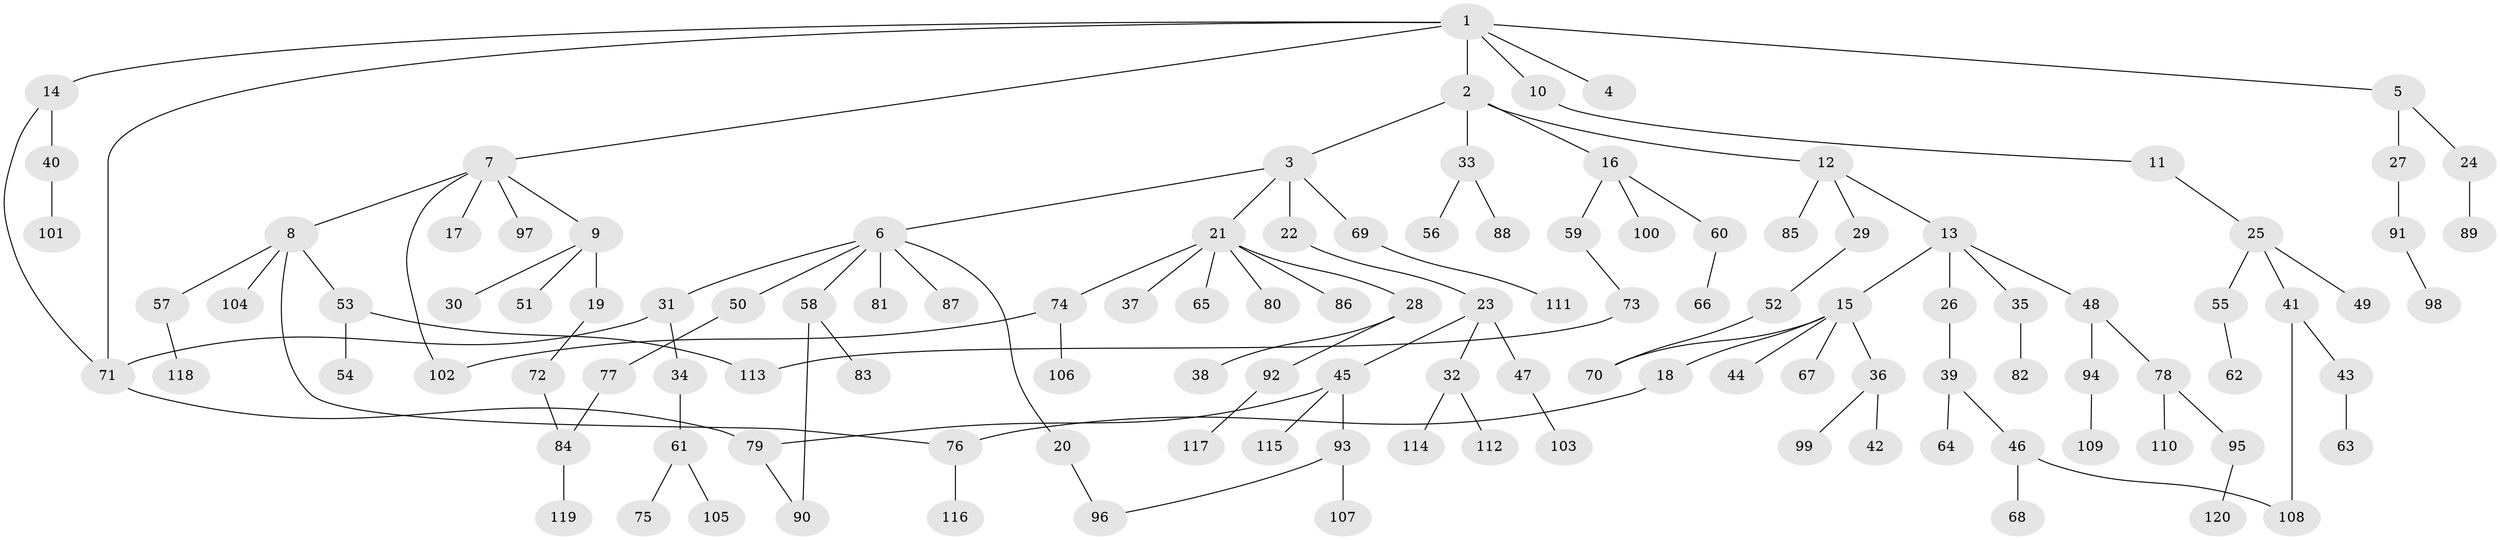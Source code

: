 // Generated by graph-tools (version 1.1) at 2025/10/02/27/25 16:10:52]
// undirected, 120 vertices, 130 edges
graph export_dot {
graph [start="1"]
  node [color=gray90,style=filled];
  1;
  2;
  3;
  4;
  5;
  6;
  7;
  8;
  9;
  10;
  11;
  12;
  13;
  14;
  15;
  16;
  17;
  18;
  19;
  20;
  21;
  22;
  23;
  24;
  25;
  26;
  27;
  28;
  29;
  30;
  31;
  32;
  33;
  34;
  35;
  36;
  37;
  38;
  39;
  40;
  41;
  42;
  43;
  44;
  45;
  46;
  47;
  48;
  49;
  50;
  51;
  52;
  53;
  54;
  55;
  56;
  57;
  58;
  59;
  60;
  61;
  62;
  63;
  64;
  65;
  66;
  67;
  68;
  69;
  70;
  71;
  72;
  73;
  74;
  75;
  76;
  77;
  78;
  79;
  80;
  81;
  82;
  83;
  84;
  85;
  86;
  87;
  88;
  89;
  90;
  91;
  92;
  93;
  94;
  95;
  96;
  97;
  98;
  99;
  100;
  101;
  102;
  103;
  104;
  105;
  106;
  107;
  108;
  109;
  110;
  111;
  112;
  113;
  114;
  115;
  116;
  117;
  118;
  119;
  120;
  1 -- 2;
  1 -- 4;
  1 -- 5;
  1 -- 7;
  1 -- 10;
  1 -- 14;
  1 -- 71;
  2 -- 3;
  2 -- 12;
  2 -- 16;
  2 -- 33;
  3 -- 6;
  3 -- 21;
  3 -- 22;
  3 -- 69;
  5 -- 24;
  5 -- 27;
  6 -- 20;
  6 -- 31;
  6 -- 50;
  6 -- 58;
  6 -- 81;
  6 -- 87;
  7 -- 8;
  7 -- 9;
  7 -- 17;
  7 -- 97;
  7 -- 102;
  8 -- 53;
  8 -- 57;
  8 -- 104;
  8 -- 76;
  9 -- 19;
  9 -- 30;
  9 -- 51;
  10 -- 11;
  11 -- 25;
  12 -- 13;
  12 -- 29;
  12 -- 85;
  13 -- 15;
  13 -- 26;
  13 -- 35;
  13 -- 48;
  14 -- 40;
  14 -- 71;
  15 -- 18;
  15 -- 36;
  15 -- 44;
  15 -- 67;
  15 -- 70;
  16 -- 59;
  16 -- 60;
  16 -- 100;
  18 -- 76;
  19 -- 72;
  20 -- 96;
  21 -- 28;
  21 -- 37;
  21 -- 65;
  21 -- 74;
  21 -- 80;
  21 -- 86;
  22 -- 23;
  23 -- 32;
  23 -- 45;
  23 -- 47;
  24 -- 89;
  25 -- 41;
  25 -- 49;
  25 -- 55;
  26 -- 39;
  27 -- 91;
  28 -- 38;
  28 -- 92;
  29 -- 52;
  31 -- 34;
  31 -- 71;
  32 -- 112;
  32 -- 114;
  33 -- 56;
  33 -- 88;
  34 -- 61;
  35 -- 82;
  36 -- 42;
  36 -- 99;
  39 -- 46;
  39 -- 64;
  40 -- 101;
  41 -- 43;
  41 -- 108;
  43 -- 63;
  45 -- 79;
  45 -- 93;
  45 -- 115;
  46 -- 68;
  46 -- 108;
  47 -- 103;
  48 -- 78;
  48 -- 94;
  50 -- 77;
  52 -- 70;
  53 -- 54;
  53 -- 113;
  55 -- 62;
  57 -- 118;
  58 -- 83;
  58 -- 90;
  59 -- 73;
  60 -- 66;
  61 -- 75;
  61 -- 105;
  69 -- 111;
  71 -- 79;
  72 -- 84;
  73 -- 113;
  74 -- 106;
  74 -- 102;
  76 -- 116;
  77 -- 84;
  78 -- 95;
  78 -- 110;
  79 -- 90;
  84 -- 119;
  91 -- 98;
  92 -- 117;
  93 -- 107;
  93 -- 96;
  94 -- 109;
  95 -- 120;
}
